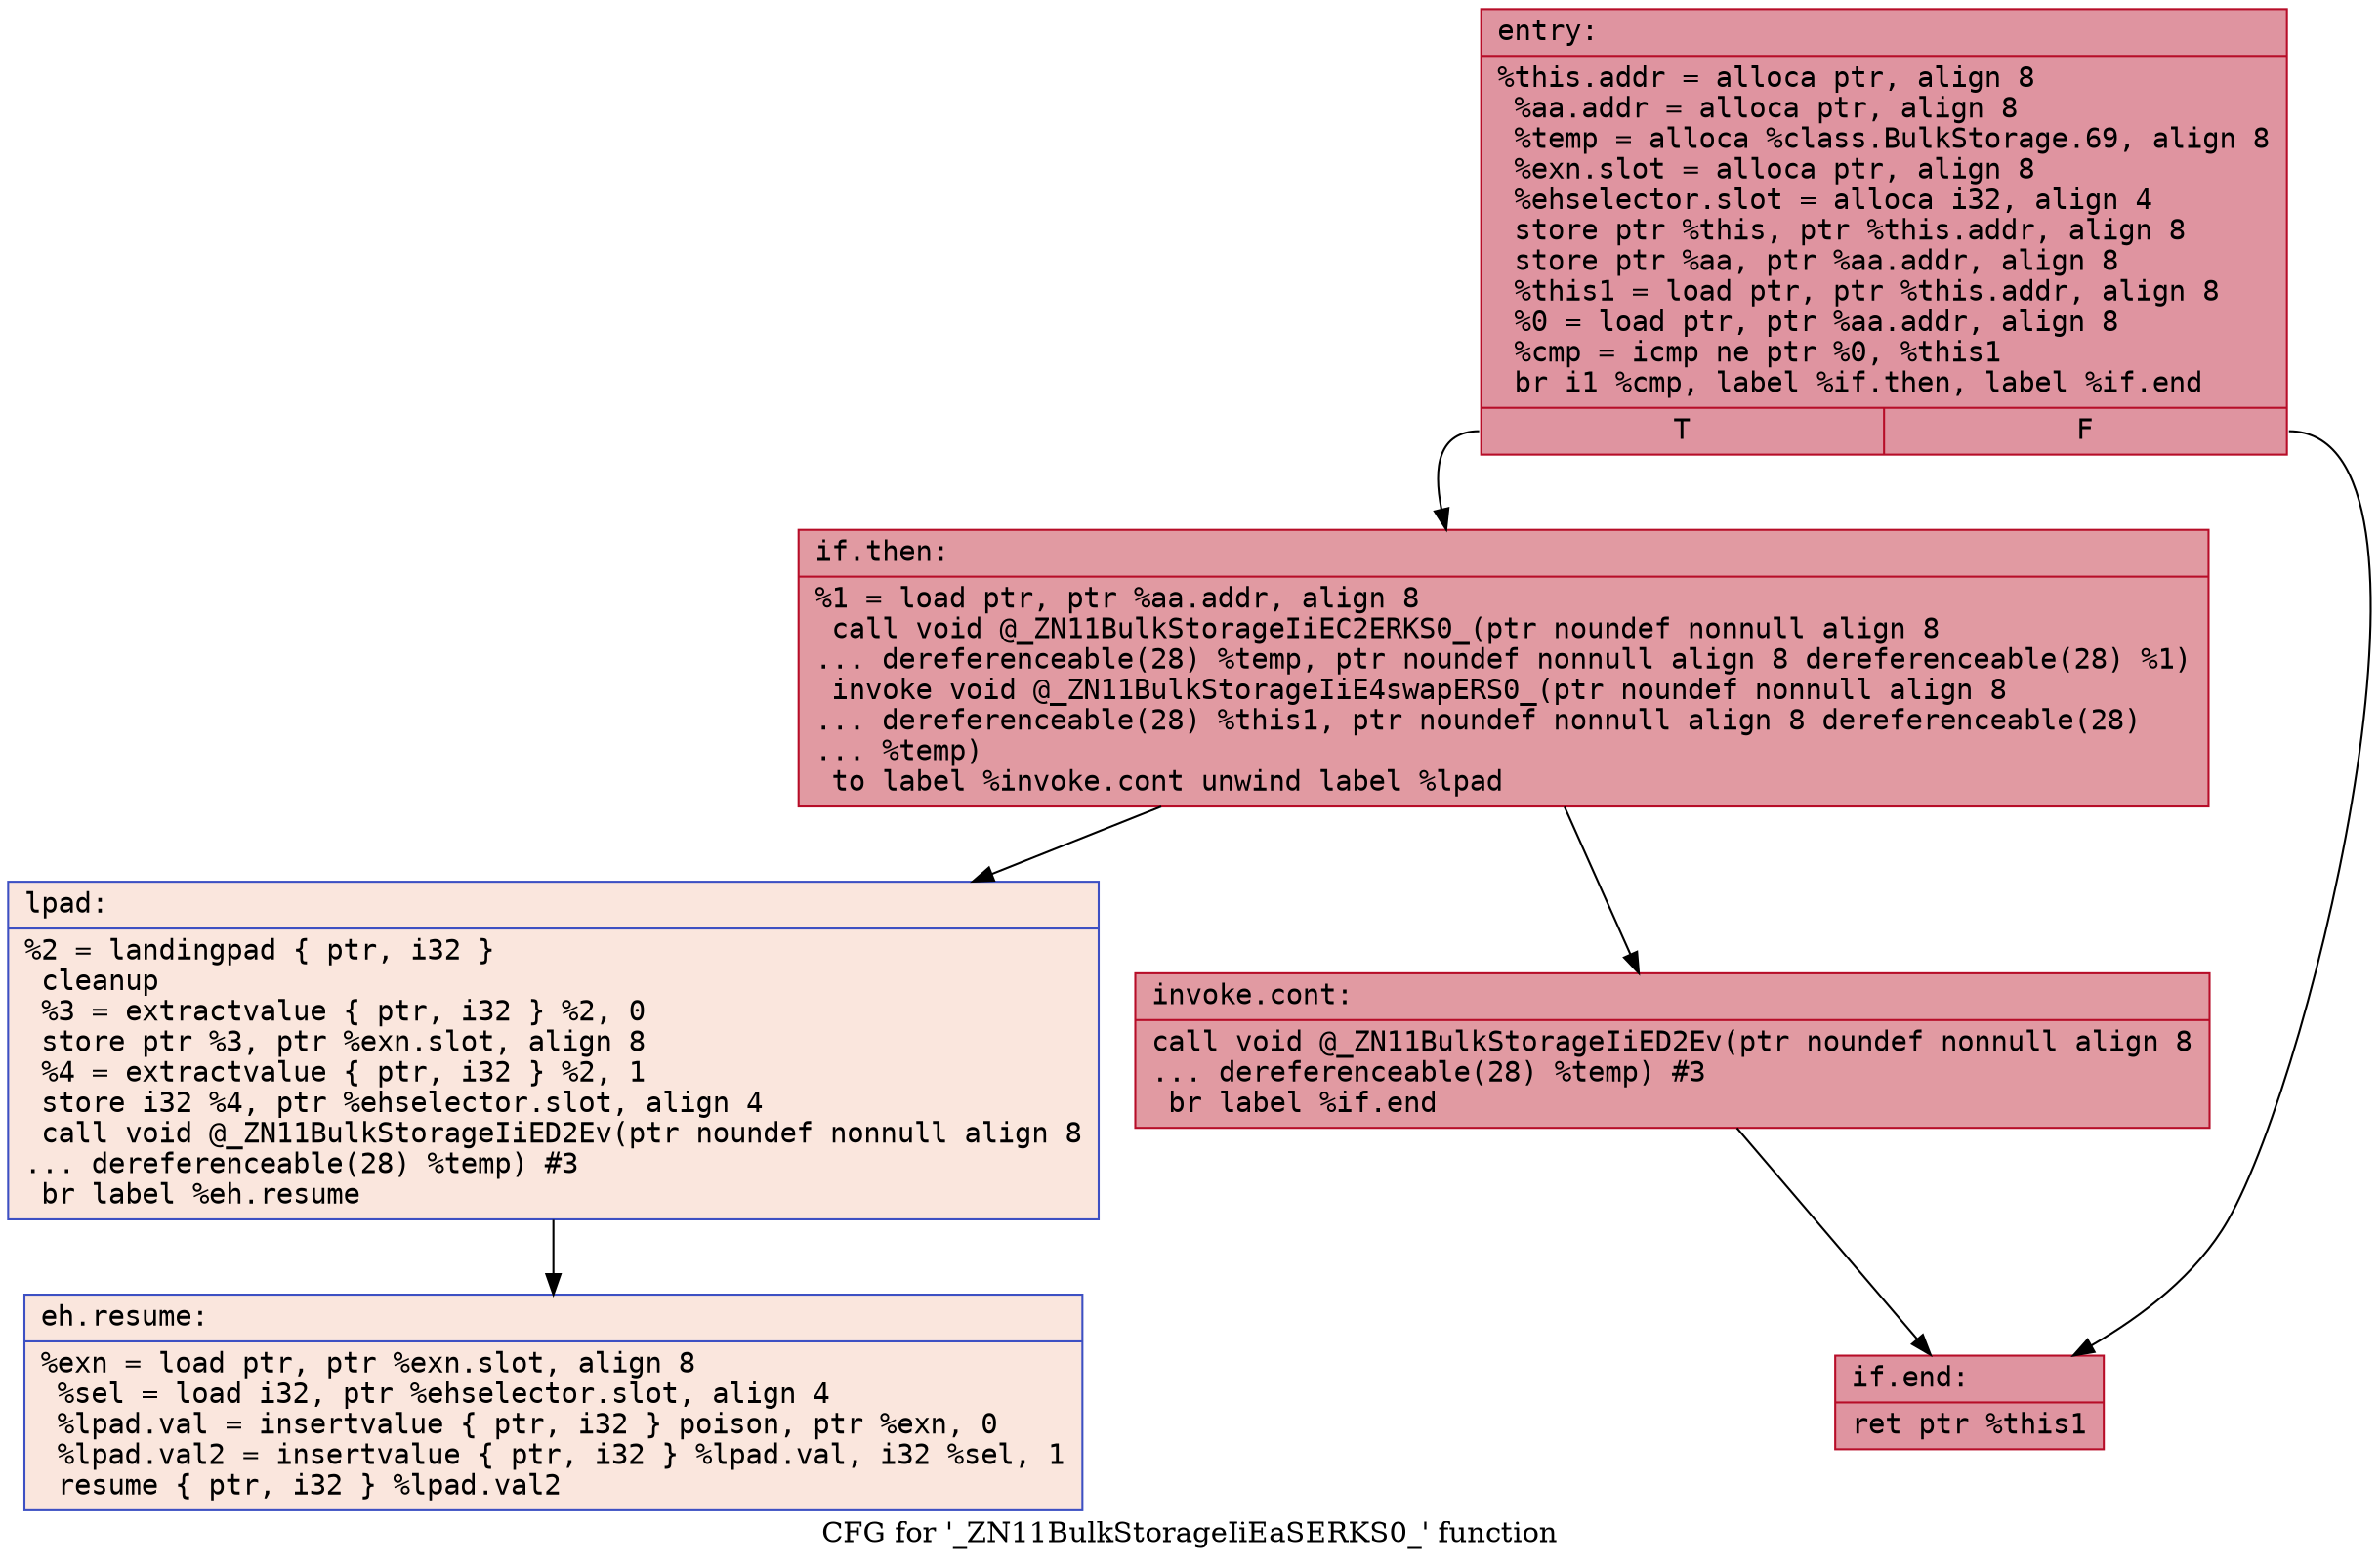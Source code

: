 digraph "CFG for '_ZN11BulkStorageIiEaSERKS0_' function" {
	label="CFG for '_ZN11BulkStorageIiEaSERKS0_' function";

	Node0x55dab48ae3e0 [shape=record,color="#b70d28ff", style=filled, fillcolor="#b70d2870" fontname="Courier",label="{entry:\l|  %this.addr = alloca ptr, align 8\l  %aa.addr = alloca ptr, align 8\l  %temp = alloca %class.BulkStorage.69, align 8\l  %exn.slot = alloca ptr, align 8\l  %ehselector.slot = alloca i32, align 4\l  store ptr %this, ptr %this.addr, align 8\l  store ptr %aa, ptr %aa.addr, align 8\l  %this1 = load ptr, ptr %this.addr, align 8\l  %0 = load ptr, ptr %aa.addr, align 8\l  %cmp = icmp ne ptr %0, %this1\l  br i1 %cmp, label %if.then, label %if.end\l|{<s0>T|<s1>F}}"];
	Node0x55dab48ae3e0:s0 -> Node0x55dab48ae960[tooltip="entry -> if.then\nProbability 62.50%" ];
	Node0x55dab48ae3e0:s1 -> Node0x55dab48ae9d0[tooltip="entry -> if.end\nProbability 37.50%" ];
	Node0x55dab48ae960 [shape=record,color="#b70d28ff", style=filled, fillcolor="#bb1b2c70" fontname="Courier",label="{if.then:\l|  %1 = load ptr, ptr %aa.addr, align 8\l  call void @_ZN11BulkStorageIiEC2ERKS0_(ptr noundef nonnull align 8\l... dereferenceable(28) %temp, ptr noundef nonnull align 8 dereferenceable(28) %1)\l  invoke void @_ZN11BulkStorageIiE4swapERS0_(ptr noundef nonnull align 8\l... dereferenceable(28) %this1, ptr noundef nonnull align 8 dereferenceable(28)\l... %temp)\l          to label %invoke.cont unwind label %lpad\l}"];
	Node0x55dab48ae960 -> Node0x55dab48aeda0[tooltip="if.then -> invoke.cont\nProbability 100.00%" ];
	Node0x55dab48ae960 -> Node0x55dab48ae320[tooltip="if.then -> lpad\nProbability 0.00%" ];
	Node0x55dab48aeda0 [shape=record,color="#b70d28ff", style=filled, fillcolor="#bb1b2c70" fontname="Courier",label="{invoke.cont:\l|  call void @_ZN11BulkStorageIiED2Ev(ptr noundef nonnull align 8\l... dereferenceable(28) %temp) #3\l  br label %if.end\l}"];
	Node0x55dab48aeda0 -> Node0x55dab48ae9d0[tooltip="invoke.cont -> if.end\nProbability 100.00%" ];
	Node0x55dab48ae320 [shape=record,color="#3d50c3ff", style=filled, fillcolor="#f3c7b170" fontname="Courier",label="{lpad:\l|  %2 = landingpad \{ ptr, i32 \}\l          cleanup\l  %3 = extractvalue \{ ptr, i32 \} %2, 0\l  store ptr %3, ptr %exn.slot, align 8\l  %4 = extractvalue \{ ptr, i32 \} %2, 1\l  store i32 %4, ptr %ehselector.slot, align 4\l  call void @_ZN11BulkStorageIiED2Ev(ptr noundef nonnull align 8\l... dereferenceable(28) %temp) #3\l  br label %eh.resume\l}"];
	Node0x55dab48ae320 -> Node0x55dab48af790[tooltip="lpad -> eh.resume\nProbability 100.00%" ];
	Node0x55dab48ae9d0 [shape=record,color="#b70d28ff", style=filled, fillcolor="#b70d2870" fontname="Courier",label="{if.end:\l|  ret ptr %this1\l}"];
	Node0x55dab48af790 [shape=record,color="#3d50c3ff", style=filled, fillcolor="#f3c7b170" fontname="Courier",label="{eh.resume:\l|  %exn = load ptr, ptr %exn.slot, align 8\l  %sel = load i32, ptr %ehselector.slot, align 4\l  %lpad.val = insertvalue \{ ptr, i32 \} poison, ptr %exn, 0\l  %lpad.val2 = insertvalue \{ ptr, i32 \} %lpad.val, i32 %sel, 1\l  resume \{ ptr, i32 \} %lpad.val2\l}"];
}
